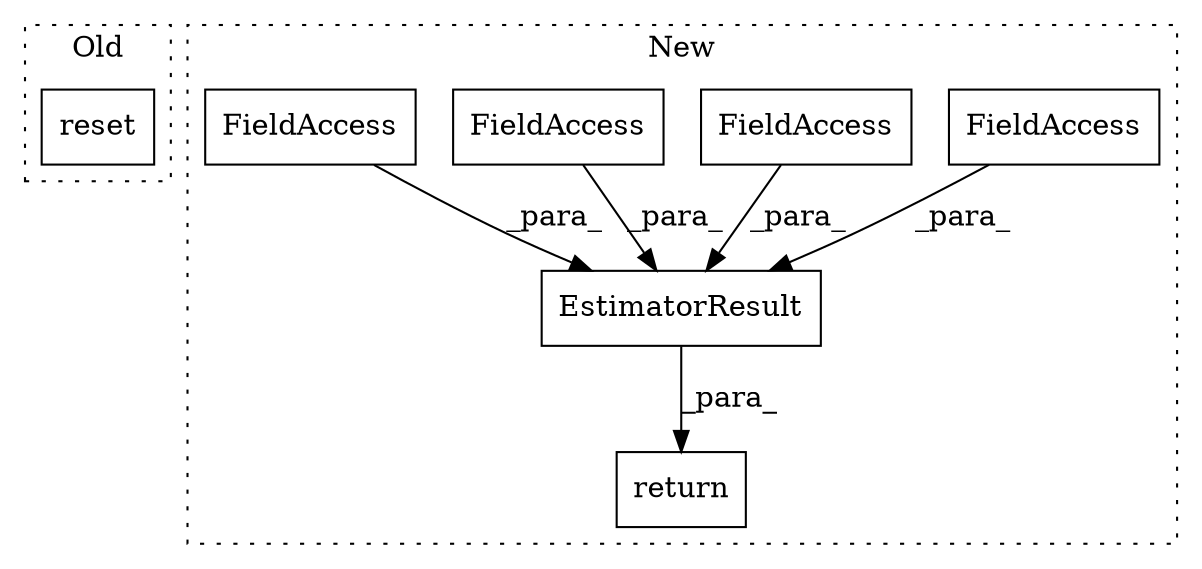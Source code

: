 digraph G {
subgraph cluster0 {
1 [label="reset" a="32" s="4169" l="7" shape="box"];
label = "Old";
style="dotted";
}
subgraph cluster1 {
2 [label="EstimatorResult" a="32" s="8786,8862" l="16,1" shape="box"];
3 [label="FieldAccess" a="22" s="8818" l="15" shape="box"];
4 [label="FieldAccess" a="22" s="8834" l="14" shape="box"];
5 [label="FieldAccess" a="22" s="8802" l="15" shape="box"];
6 [label="FieldAccess" a="22" s="8849" l="13" shape="box"];
7 [label="return" a="41" s="8779" l="7" shape="box"];
label = "New";
style="dotted";
}
2 -> 7 [label="_para_"];
3 -> 2 [label="_para_"];
4 -> 2 [label="_para_"];
5 -> 2 [label="_para_"];
6 -> 2 [label="_para_"];
}